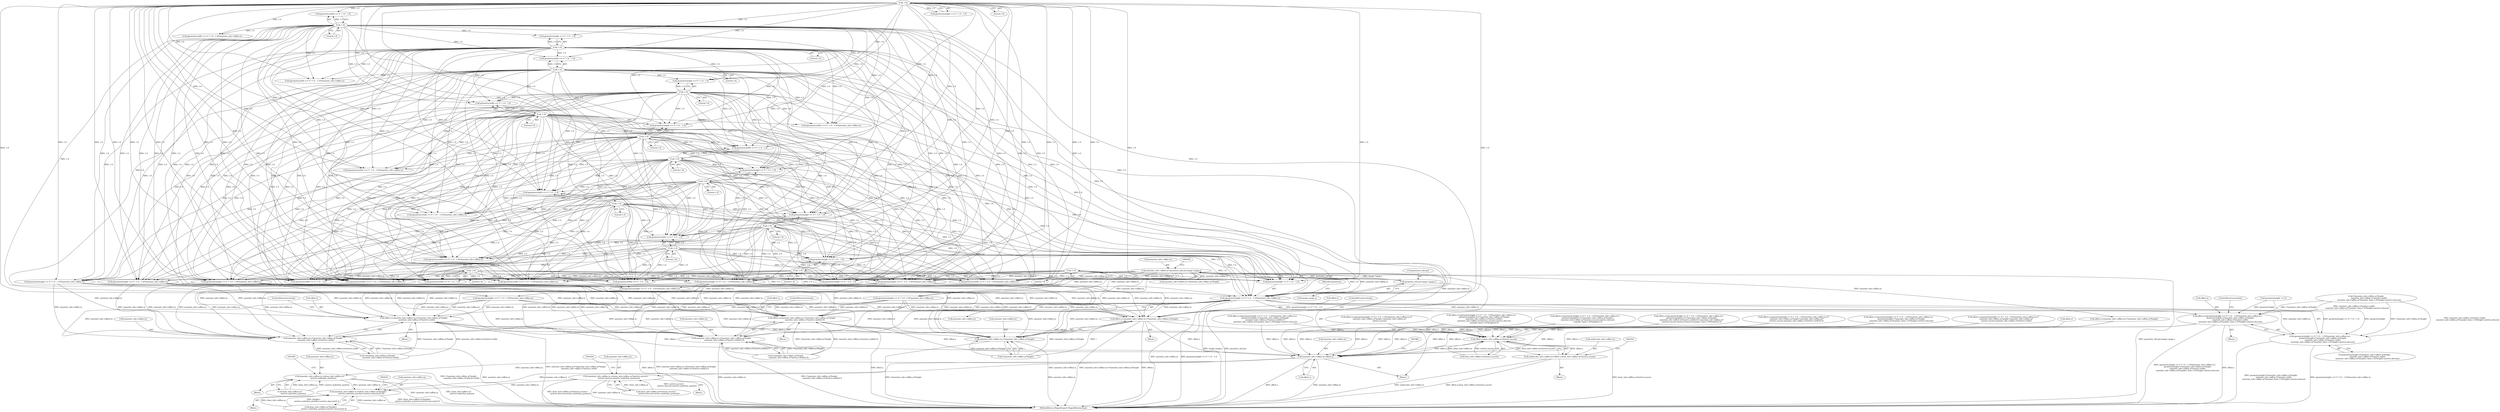 digraph "0_ImageMagick_f595a1985233c399a05c0c37cc41de16a90dd025@pointer" {
"1001531" [label="(Call,(geometry.height == 0 ? 1.0 : -1.0)*annotate_info->affine.ty)"];
"1001539" [label="(Call,-1.0)"];
"1001482" [label="(Call,-1.0)"];
"1000606" [label="(Call,-1.0)"];
"1001418" [label="(Call,-1.0)"];
"1001356" [label="(Call,-1.0)"];
"1001193" [label="(Call,-1.0)"];
"1001127" [label="(Call,-1.0)"];
"1000925" [label="(Call,-1.0)"];
"1000874" [label="(Call,-1.0)"];
"1001305" [label="(Call,-1.0)"];
"1001263" [label="(Call,-1.0)"];
"1000822" [label="(Call,-1.0)"];
"1000764" [label="(Call,-1.0)"];
"1001054" [label="(Call,-1.0)"];
"1000985" [label="(Call,-1.0)"];
"1000440" [label="(Call,annotate_info->affine.ty=geometry_info.psi-image->page.y)"];
"1000446" [label="(Call,geometry_info.psi-image->page.y)"];
"1001526" [label="(Call,offset.y=(geometry.height == 0 ? 1.0 : -1.0)*annotate_info->affine.ty+\n          geometry.height+i*annotate_info->affine.sy*height-\n          annotate_info->affine.rx*metrics.width-\n          annotate_info->affine.sy*(number_lines-1.0)*height+metrics.descent)"];
"1001818" [label="(Call,offset.y-draw_info->affine.sy*metrics.ascent)"];
"1001812" [label="(Call,undercolor_info->affine.ty=offset.y-draw_info->affine.sy*metrics.ascent)"];
"1001872" [label="(Call,annotate_info->affine.ty=offset.y)"];
"1001900" [label="(Call,annotate_info->affine.ty-=(draw_info->affine.sy*(metrics.ascent+\n          metrics.descent-metrics.underline_position)))"];
"1001996" [label="(Call,annotate_info->affine.ty-=(draw_info->affine.sy*(height+\n          metrics.underline_position+metrics.descent)/2.0))"];
"1001945" [label="(Call,annotate_info->affine.ty-=(draw_info->affine.sy*\n            metrics.underline_position))"];
"1001530" [label="(Call,(geometry.height == 0 ? 1.0 : -1.0)*annotate_info->affine.ty+\n          geometry.height+i*annotate_info->affine.sy*height-\n          annotate_info->affine.rx*metrics.width-\n          annotate_info->affine.sy*(number_lines-1.0)*height+metrics.descent)"];
"1001612" [label="(Call,offset.y=annotate_info->affine.ty+i*annotate_info->affine.sy*height)"];
"1001616" [label="(Call,annotate_info->affine.ty+i*annotate_info->affine.sy*height)"];
"1001665" [label="(Call,offset.y=annotate_info->affine.ty+i*annotate_info->affine.sy*height-\n          annotate_info->affine.rx*metrics.width/2.0)"];
"1001669" [label="(Call,annotate_info->affine.ty+i*annotate_info->affine.sy*height-\n          annotate_info->affine.rx*metrics.width/2.0)"];
"1001728" [label="(Call,offset.y=annotate_info->affine.ty+i*annotate_info->affine.sy*height-\n          annotate_info->affine.rx*metrics.width)"];
"1001732" [label="(Call,annotate_info->affine.ty+i*annotate_info->affine.sy*height-\n          annotate_info->affine.rx*metrics.width)"];
"1000697" [label="(Call,offset.y=(geometry.height == 0 ? -1.0 : 1.0)*annotate_info->affine.ty+i*\n          annotate_info->affine.sy*height+annotate_info->affine.sy*\n          metrics.ascent-annotate_info->affine.rx*metrics.width/2.0)"];
"1001613" [label="(Call,offset.y)"];
"1001531" [label="(Call,(geometry.height == 0 ? 1.0 : -1.0)*annotate_info->affine.ty)"];
"1000979" [label="(Call,geometry.width == 0 ? -1.0 : 1.0)"];
"1001054" [label="(Call,-1.0)"];
"1001263" [label="(Call,-1.0)"];
"1001292" [label="(Call,offset.y=(geometry.height == 0 ? 1.0 : -1.0)*annotate_info->affine.ty+\n          geometry.height+i*annotate_info->affine.sy*height-\n          annotate_info->affine.sy*(number_lines-1.0)*height+metrics.descent)"];
"1000816" [label="(Call,geometry.height == 0 ? -1.0 : 1.0)"];
"1001127" [label="(Call,-1.0)"];
"1001873" [label="(Call,annotate_info->affine.ty)"];
"1001530" [label="(Call,(geometry.height == 0 ? 1.0 : -1.0)*annotate_info->affine.ty+\n          geometry.height+i*annotate_info->affine.sy*height-\n          annotate_info->affine.rx*metrics.width-\n          annotate_info->affine.sy*(number_lines-1.0)*height+metrics.descent)"];
"1001298" [label="(Call,geometry.height == 0 ? 1.0 : -1.0)"];
"1001527" [label="(Call,offset.y)"];
"1001900" [label="(Call,annotate_info->affine.ty-=(draw_info->affine.sy*(metrics.ascent+\n          metrics.descent-metrics.underline_position)))"];
"1000529" [label="(Call,offset.y=annotate_info->affine.ty+i*annotate_info->affine.sy*height)"];
"1000875" [label="(Literal,1.0)"];
"1001617" [label="(Call,annotate_info->affine.ty)"];
"1000440" [label="(Call,annotate_info->affine.ty=geometry_info.psi-image->page.y)"];
"1001585" [label="(ControlStructure,break;)"];
"1001257" [label="(Call,geometry.width == 0 ? -1.0 : 1.0)"];
"1001410" [label="(Call,(geometry.height == 0 ? 1.0 : -1.0)*annotate_info->affine.ty)"];
"1001665" [label="(Call,offset.y=annotate_info->affine.ty+i*annotate_info->affine.sy*height-\n          annotate_info->affine.rx*metrics.width/2.0)"];
"1001669" [label="(Call,annotate_info->affine.ty+i*annotate_info->affine.sy*height-\n          annotate_info->affine.rx*metrics.width/2.0)"];
"1000810" [label="(Call,offset.y=(geometry.height == 0 ? -1.0 : 1.0)*annotate_info->affine.ty+i*\n          annotate_info->affine.sy*height+annotate_info->affine.sy*\n          metrics.ascent-annotate_info->affine.rx*metrics.width)"];
"1001350" [label="(Call,geometry.width == 0 ? -1.0 : 1.0)"];
"1001946" [label="(Call,annotate_info->affine.ty)"];
"1001733" [label="(Call,annotate_info->affine.ty)"];
"1001541" [label="(Call,annotate_info->affine.ty)"];
"1001616" [label="(Call,annotate_info->affine.ty+i*annotate_info->affine.sy*height)"];
"1001732" [label="(Call,annotate_info->affine.ty+i*annotate_info->affine.sy*height-\n          annotate_info->affine.rx*metrics.width)"];
"1000756" [label="(Call,(geometry.width == 0 ? 1.0 : -1.0)*annotate_info->affine.tx)"];
"1001047" [label="(Call,(geometry.height == 0 ? -1.0 : 1.0)*annotate_info->affine.ty)"];
"1001483" [label="(Literal,1.0)"];
"1001813" [label="(Call,undercolor_info->affine.ty)"];
"1001405" [label="(Call,offset.y=(geometry.height == 0 ? 1.0 : -1.0)*annotate_info->affine.ty+\n          geometry.height+i*annotate_info->affine.sy*height-\n          annotate_info->affine.rx*metrics.width/2.0-\n          annotate_info->affine.sy*(number_lines-1.0)*height+metrics.descent)"];
"1000594" [label="(Call,offset.y=(geometry.height == 0 ? -1.0 : 1.0)*annotate_info->affine.ty+i*\n          annotate_info->affine.sy*height+annotate_info->affine.sy*\n          metrics.ascent)"];
"1000702" [label="(Call,(geometry.height == 0 ? -1.0 : 1.0)*annotate_info->affine.ty)"];
"1001738" [label="(Call,i*annotate_info->affine.sy*height-\n          annotate_info->affine.rx*metrics.width)"];
"1000867" [label="(Call,(geometry.width == 0 ? -1.0 : 1.0)*annotate_info->affine.tx)"];
"1001757" [label="(ControlStructure,break;)"];
"1001546" [label="(Call,geometry.height+i*annotate_info->affine.sy*height-\n          annotate_info->affine.rx*metrics.width-\n          annotate_info->affine.sy*(number_lines-1.0)*height+metrics.descent)"];
"1001264" [label="(Literal,1.0)"];
"1000913" [label="(Call,offset.y=(geometry.height == 0 ? -1.0 : 1.0)*annotate_info->affine.ty+\n          geometry.height/2.0+i*annotate_info->affine.sy*height+\n          annotate_info->affine.sy*(metrics.ascent+metrics.descent-\n          (number_lines-1.0)*height)/2.0)"];
"1001670" [label="(Call,annotate_info->affine.ty)"];
"1000599" [label="(Call,(geometry.height == 0 ? -1.0 : 1.0)*annotate_info->affine.ty)"];
"1001899" [label="(Block,)"];
"1000925" [label="(Call,-1.0)"];
"1000978" [label="(Call,(geometry.width == 0 ? -1.0 : 1.0)*annotate_info->affine.tx)"];
"1001128" [label="(Literal,1.0)"];
"1000986" [label="(Literal,1.0)"];
"1001474" [label="(Call,(geometry.width == 0 ? 1.0 : -1.0)*annotate_info->affine.tx)"];
"1001675" [label="(Call,i*annotate_info->affine.sy*height-\n          annotate_info->affine.rx*metrics.width/2.0)"];
"1001187" [label="(Call,geometry.height == 0 ? -1.0 : 1.0)"];
"1001533" [label="(Call,geometry.height == 0)"];
"1001475" [label="(Call,geometry.width == 0 ? 1.0 : -1.0)"];
"1001612" [label="(Call,offset.y=annotate_info->affine.ty+i*annotate_info->affine.sy*height)"];
"1001119" [label="(Call,(geometry.width == 0 ? 1.0 : -1.0)*annotate_info->affine.tx)"];
"1002049" [label="(MethodReturn,MagickExport MagickBooleanType)"];
"1001482" [label="(Call,-1.0)"];
"1001633" [label="(Block,)"];
"1002002" [label="(Call,draw_info->affine.sy*(height+\n          metrics.underline_position+metrics.descent)/2.0)"];
"1001944" [label="(Block,)"];
"1001193" [label="(Call,-1.0)"];
"1001996" [label="(Call,annotate_info->affine.ty-=(draw_info->affine.sy*(height+\n          metrics.underline_position+metrics.descent)/2.0))"];
"1000557" [label="(Call,geometry.width == 0 ? -1.0 : 1.0)"];
"1001818" [label="(Call,offset.y-draw_info->affine.sy*metrics.ascent)"];
"1001997" [label="(Call,annotate_info->affine.ty)"];
"1001306" [label="(Literal,1.0)"];
"1001468" [label="(Block,)"];
"1001256" [label="(Call,(geometry.width == 0 ? -1.0 : 1.0)*annotate_info->affine.tx)"];
"1001622" [label="(Call,i*annotate_info->affine.sy*height)"];
"1001055" [label="(Literal,1.0)"];
"1001120" [label="(Call,geometry.width == 0 ? 1.0 : -1.0)"];
"1001698" [label="(Block,)"];
"1001297" [label="(Call,(geometry.height == 0 ? 1.0 : -1.0)*annotate_info->affine.ty)"];
"1000606" [label="(Call,-1.0)"];
"1000641" [label="(Call,(geometry.width == 0 ? -1.0 : 1.0)*annotate_info->affine.tx)"];
"1001526" [label="(Call,offset.y=(geometry.height == 0 ? 1.0 : -1.0)*annotate_info->affine.ty+\n          geometry.height+i*annotate_info->affine.sy*height-\n          annotate_info->affine.rx*metrics.width-\n          annotate_info->affine.sy*(number_lines-1.0)*height+metrics.descent)"];
"1000642" [label="(Call,geometry.width == 0 ? -1.0 : 1.0)"];
"1001666" [label="(Call,offset.y)"];
"1001418" [label="(Call,-1.0)"];
"1000450" [label="(Call,image->page.y)"];
"1001550" [label="(Call,i*annotate_info->affine.sy*height-\n          annotate_info->affine.rx*metrics.width-\n          annotate_info->affine.sy*(number_lines-1.0)*height+metrics.descent)"];
"1000926" [label="(Literal,1.0)"];
"1001819" [label="(Call,offset.y)"];
"1001042" [label="(Call,offset.y=(geometry.height == 0 ? -1.0 : 1.0)*annotate_info->affine.ty+\n          geometry.height/2.0+i*annotate_info->affine.sy*height-\n          annotate_info->affine.rx*metrics.width/2.0+annotate_info->affine.sy*\n          (metrics.ascent+metrics.descent-(number_lines-1.0)*height)/2.0)"];
"1001532" [label="(Call,geometry.height == 0 ? 1.0 : -1.0)"];
"1000600" [label="(Call,geometry.height == 0 ? -1.0 : 1.0)"];
"1001186" [label="(Call,(geometry.height == 0 ? -1.0 : 1.0)*annotate_info->affine.ty)"];
"1001631" [label="(ControlStructure,break;)"];
"1000822" [label="(Call,-1.0)"];
"1001356" [label="(Call,-1.0)"];
"1001878" [label="(Call,offset.y)"];
"1001729" [label="(Call,offset.y)"];
"1000823" [label="(Literal,1.0)"];
"1000446" [label="(Call,geometry_info.psi-image->page.y)"];
"1001548" [label="(Identifier,geometry)"];
"1001945" [label="(Call,annotate_info->affine.ty-=(draw_info->affine.sy*\n            metrics.underline_position))"];
"1001357" [label="(Literal,1.0)"];
"1000757" [label="(Call,geometry.width == 0 ? 1.0 : -1.0)"];
"1000868" [label="(Call,geometry.width == 0 ? -1.0 : 1.0)"];
"1000765" [label="(Literal,1.0)"];
"1000607" [label="(Literal,1.0)"];
"1000874" [label="(Call,-1.0)"];
"1001539" [label="(Call,-1.0)"];
"1001901" [label="(Call,annotate_info->affine.ty)"];
"1001194" [label="(Literal,1.0)"];
"1000416" [label="(Block,)"];
"1000447" [label="(Call,geometry_info.psi)"];
"1001728" [label="(Call,offset.y=annotate_info->affine.ty+i*annotate_info->affine.sy*height-\n          annotate_info->affine.rx*metrics.width)"];
"1000764" [label="(Call,-1.0)"];
"1000918" [label="(Call,(geometry.height == 0 ? -1.0 : 1.0)*annotate_info->affine.ty)"];
"1001540" [label="(Literal,1.0)"];
"1000556" [label="(Call,(geometry.width == 0 ? -1.0 : 1.0)*annotate_info->affine.tx)"];
"1000815" [label="(Call,(geometry.height == 0 ? -1.0 : 1.0)*annotate_info->affine.ty)"];
"1001411" [label="(Call,geometry.height == 0 ? 1.0 : -1.0)"];
"1001951" [label="(Call,draw_info->affine.sy*\n            metrics.underline_position)"];
"1001419" [label="(Literal,1.0)"];
"1001592" [label="(Block,)"];
"1001906" [label="(Call,draw_info->affine.sy*(metrics.ascent+\n          metrics.descent-metrics.underline_position))"];
"1000533" [label="(Call,annotate_info->affine.ty+i*annotate_info->affine.sy*height)"];
"1001696" [label="(ControlStructure,break;)"];
"1001305" [label="(Call,-1.0)"];
"1000985" [label="(Call,-1.0)"];
"1000703" [label="(Call,geometry.height == 0 ? -1.0 : 1.0)"];
"1001768" [label="(Block,)"];
"1001822" [label="(Call,draw_info->affine.sy*metrics.ascent)"];
"1001048" [label="(Call,geometry.height == 0 ? -1.0 : 1.0)"];
"1001181" [label="(Call,offset.y=(geometry.height == 0 ? -1.0 : 1.0)*annotate_info->affine.ty+\n          geometry.height/2.0+i*annotate_info->affine.sy*height-\n          annotate_info->affine.rx*metrics.width+\n          annotate_info->affine.sy*(metrics.ascent+metrics.descent-\n          (number_lines-1.0)*height)/2.0)"];
"1001812" [label="(Call,undercolor_info->affine.ty=offset.y-draw_info->affine.sy*metrics.ascent)"];
"1001872" [label="(Call,annotate_info->affine.ty=offset.y)"];
"1001995" [label="(Block,)"];
"1001349" [label="(Call,(geometry.width == 0 ? -1.0 : 1.0)*annotate_info->affine.tx)"];
"1000441" [label="(Call,annotate_info->affine.ty)"];
"1000919" [label="(Call,geometry.height == 0 ? -1.0 : 1.0)"];
"1001531" -> "1001530"  [label="AST: "];
"1001531" -> "1001541"  [label="CFG: "];
"1001532" -> "1001531"  [label="AST: "];
"1001541" -> "1001531"  [label="AST: "];
"1001548" -> "1001531"  [label="CFG: "];
"1001531" -> "1002049"  [label="DDG: geometry.height == 0 ? 1.0 : -1.0"];
"1001531" -> "1002049"  [label="DDG: annotate_info->affine.ty"];
"1001531" -> "1001526"  [label="DDG: geometry.height == 0 ? 1.0 : -1.0"];
"1001531" -> "1001526"  [label="DDG: annotate_info->affine.ty"];
"1001531" -> "1001530"  [label="DDG: geometry.height == 0 ? 1.0 : -1.0"];
"1001531" -> "1001530"  [label="DDG: annotate_info->affine.ty"];
"1001539" -> "1001531"  [label="DDG: 1.0"];
"1001482" -> "1001531"  [label="DDG: 1.0"];
"1000606" -> "1001531"  [label="DDG: 1.0"];
"1001418" -> "1001531"  [label="DDG: 1.0"];
"1001356" -> "1001531"  [label="DDG: 1.0"];
"1001193" -> "1001531"  [label="DDG: 1.0"];
"1001127" -> "1001531"  [label="DDG: 1.0"];
"1000925" -> "1001531"  [label="DDG: 1.0"];
"1000874" -> "1001531"  [label="DDG: 1.0"];
"1001305" -> "1001531"  [label="DDG: 1.0"];
"1001263" -> "1001531"  [label="DDG: 1.0"];
"1000822" -> "1001531"  [label="DDG: 1.0"];
"1000764" -> "1001531"  [label="DDG: 1.0"];
"1001054" -> "1001531"  [label="DDG: 1.0"];
"1000985" -> "1001531"  [label="DDG: 1.0"];
"1000440" -> "1001531"  [label="DDG: annotate_info->affine.ty"];
"1001531" -> "1001612"  [label="DDG: annotate_info->affine.ty"];
"1001531" -> "1001616"  [label="DDG: annotate_info->affine.ty"];
"1001531" -> "1001665"  [label="DDG: annotate_info->affine.ty"];
"1001531" -> "1001669"  [label="DDG: annotate_info->affine.ty"];
"1001531" -> "1001728"  [label="DDG: annotate_info->affine.ty"];
"1001531" -> "1001732"  [label="DDG: annotate_info->affine.ty"];
"1001539" -> "1001532"  [label="AST: "];
"1001539" -> "1001540"  [label="CFG: "];
"1001540" -> "1001539"  [label="AST: "];
"1001532" -> "1001539"  [label="CFG: "];
"1001539" -> "1000556"  [label="DDG: 1.0"];
"1001539" -> "1000557"  [label="DDG: 1.0"];
"1001539" -> "1000641"  [label="DDG: 1.0"];
"1001539" -> "1000642"  [label="DDG: 1.0"];
"1001539" -> "1000702"  [label="DDG: 1.0"];
"1001539" -> "1000703"  [label="DDG: 1.0"];
"1001539" -> "1001532"  [label="DDG: 1.0"];
"1001482" -> "1001475"  [label="AST: "];
"1001482" -> "1001483"  [label="CFG: "];
"1001483" -> "1001482"  [label="AST: "];
"1001475" -> "1001482"  [label="CFG: "];
"1001482" -> "1000556"  [label="DDG: 1.0"];
"1001482" -> "1000557"  [label="DDG: 1.0"];
"1001482" -> "1000641"  [label="DDG: 1.0"];
"1001482" -> "1000642"  [label="DDG: 1.0"];
"1001482" -> "1000702"  [label="DDG: 1.0"];
"1001482" -> "1000703"  [label="DDG: 1.0"];
"1001482" -> "1001474"  [label="DDG: 1.0"];
"1001482" -> "1001475"  [label="DDG: 1.0"];
"1001482" -> "1001532"  [label="DDG: 1.0"];
"1000606" -> "1000600"  [label="AST: "];
"1000606" -> "1000607"  [label="CFG: "];
"1000607" -> "1000606"  [label="AST: "];
"1000600" -> "1000606"  [label="CFG: "];
"1000606" -> "1000556"  [label="DDG: 1.0"];
"1000606" -> "1000557"  [label="DDG: 1.0"];
"1000606" -> "1000599"  [label="DDG: 1.0"];
"1000606" -> "1000600"  [label="DDG: 1.0"];
"1000606" -> "1000641"  [label="DDG: 1.0"];
"1000606" -> "1000642"  [label="DDG: 1.0"];
"1000606" -> "1000702"  [label="DDG: 1.0"];
"1000606" -> "1000703"  [label="DDG: 1.0"];
"1000606" -> "1000756"  [label="DDG: 1.0"];
"1000606" -> "1000757"  [label="DDG: 1.0"];
"1000606" -> "1000815"  [label="DDG: 1.0"];
"1000606" -> "1000816"  [label="DDG: 1.0"];
"1000606" -> "1000867"  [label="DDG: 1.0"];
"1000606" -> "1000868"  [label="DDG: 1.0"];
"1000606" -> "1000918"  [label="DDG: 1.0"];
"1000606" -> "1000919"  [label="DDG: 1.0"];
"1000606" -> "1000978"  [label="DDG: 1.0"];
"1000606" -> "1000979"  [label="DDG: 1.0"];
"1000606" -> "1001047"  [label="DDG: 1.0"];
"1000606" -> "1001048"  [label="DDG: 1.0"];
"1000606" -> "1001119"  [label="DDG: 1.0"];
"1000606" -> "1001120"  [label="DDG: 1.0"];
"1000606" -> "1001186"  [label="DDG: 1.0"];
"1000606" -> "1001187"  [label="DDG: 1.0"];
"1000606" -> "1001256"  [label="DDG: 1.0"];
"1000606" -> "1001257"  [label="DDG: 1.0"];
"1000606" -> "1001297"  [label="DDG: 1.0"];
"1000606" -> "1001298"  [label="DDG: 1.0"];
"1000606" -> "1001349"  [label="DDG: 1.0"];
"1000606" -> "1001350"  [label="DDG: 1.0"];
"1000606" -> "1001410"  [label="DDG: 1.0"];
"1000606" -> "1001411"  [label="DDG: 1.0"];
"1000606" -> "1001474"  [label="DDG: 1.0"];
"1000606" -> "1001475"  [label="DDG: 1.0"];
"1000606" -> "1001532"  [label="DDG: 1.0"];
"1001418" -> "1001411"  [label="AST: "];
"1001418" -> "1001419"  [label="CFG: "];
"1001419" -> "1001418"  [label="AST: "];
"1001411" -> "1001418"  [label="CFG: "];
"1001418" -> "1000556"  [label="DDG: 1.0"];
"1001418" -> "1000557"  [label="DDG: 1.0"];
"1001418" -> "1000641"  [label="DDG: 1.0"];
"1001418" -> "1000642"  [label="DDG: 1.0"];
"1001418" -> "1000702"  [label="DDG: 1.0"];
"1001418" -> "1000703"  [label="DDG: 1.0"];
"1001418" -> "1001410"  [label="DDG: 1.0"];
"1001418" -> "1001411"  [label="DDG: 1.0"];
"1001418" -> "1001474"  [label="DDG: 1.0"];
"1001418" -> "1001475"  [label="DDG: 1.0"];
"1001418" -> "1001532"  [label="DDG: 1.0"];
"1001356" -> "1001350"  [label="AST: "];
"1001356" -> "1001357"  [label="CFG: "];
"1001357" -> "1001356"  [label="AST: "];
"1001350" -> "1001356"  [label="CFG: "];
"1001356" -> "1000556"  [label="DDG: 1.0"];
"1001356" -> "1000557"  [label="DDG: 1.0"];
"1001356" -> "1000641"  [label="DDG: 1.0"];
"1001356" -> "1000642"  [label="DDG: 1.0"];
"1001356" -> "1000702"  [label="DDG: 1.0"];
"1001356" -> "1000703"  [label="DDG: 1.0"];
"1001356" -> "1001349"  [label="DDG: 1.0"];
"1001356" -> "1001350"  [label="DDG: 1.0"];
"1001356" -> "1001410"  [label="DDG: 1.0"];
"1001356" -> "1001411"  [label="DDG: 1.0"];
"1001356" -> "1001474"  [label="DDG: 1.0"];
"1001356" -> "1001475"  [label="DDG: 1.0"];
"1001356" -> "1001532"  [label="DDG: 1.0"];
"1001193" -> "1001187"  [label="AST: "];
"1001193" -> "1001194"  [label="CFG: "];
"1001194" -> "1001193"  [label="AST: "];
"1001187" -> "1001193"  [label="CFG: "];
"1001193" -> "1000556"  [label="DDG: 1.0"];
"1001193" -> "1000557"  [label="DDG: 1.0"];
"1001193" -> "1000641"  [label="DDG: 1.0"];
"1001193" -> "1000642"  [label="DDG: 1.0"];
"1001193" -> "1000702"  [label="DDG: 1.0"];
"1001193" -> "1000703"  [label="DDG: 1.0"];
"1001193" -> "1001186"  [label="DDG: 1.0"];
"1001193" -> "1001187"  [label="DDG: 1.0"];
"1001193" -> "1001349"  [label="DDG: 1.0"];
"1001193" -> "1001350"  [label="DDG: 1.0"];
"1001193" -> "1001410"  [label="DDG: 1.0"];
"1001193" -> "1001411"  [label="DDG: 1.0"];
"1001193" -> "1001474"  [label="DDG: 1.0"];
"1001193" -> "1001475"  [label="DDG: 1.0"];
"1001193" -> "1001532"  [label="DDG: 1.0"];
"1001127" -> "1001120"  [label="AST: "];
"1001127" -> "1001128"  [label="CFG: "];
"1001128" -> "1001127"  [label="AST: "];
"1001120" -> "1001127"  [label="CFG: "];
"1001127" -> "1000556"  [label="DDG: 1.0"];
"1001127" -> "1000557"  [label="DDG: 1.0"];
"1001127" -> "1000641"  [label="DDG: 1.0"];
"1001127" -> "1000642"  [label="DDG: 1.0"];
"1001127" -> "1000702"  [label="DDG: 1.0"];
"1001127" -> "1000703"  [label="DDG: 1.0"];
"1001127" -> "1001119"  [label="DDG: 1.0"];
"1001127" -> "1001120"  [label="DDG: 1.0"];
"1001127" -> "1001186"  [label="DDG: 1.0"];
"1001127" -> "1001187"  [label="DDG: 1.0"];
"1001127" -> "1001349"  [label="DDG: 1.0"];
"1001127" -> "1001350"  [label="DDG: 1.0"];
"1001127" -> "1001410"  [label="DDG: 1.0"];
"1001127" -> "1001411"  [label="DDG: 1.0"];
"1001127" -> "1001474"  [label="DDG: 1.0"];
"1001127" -> "1001475"  [label="DDG: 1.0"];
"1001127" -> "1001532"  [label="DDG: 1.0"];
"1000925" -> "1000919"  [label="AST: "];
"1000925" -> "1000926"  [label="CFG: "];
"1000926" -> "1000925"  [label="AST: "];
"1000919" -> "1000925"  [label="CFG: "];
"1000925" -> "1000556"  [label="DDG: 1.0"];
"1000925" -> "1000557"  [label="DDG: 1.0"];
"1000925" -> "1000641"  [label="DDG: 1.0"];
"1000925" -> "1000642"  [label="DDG: 1.0"];
"1000925" -> "1000702"  [label="DDG: 1.0"];
"1000925" -> "1000703"  [label="DDG: 1.0"];
"1000925" -> "1000918"  [label="DDG: 1.0"];
"1000925" -> "1000919"  [label="DDG: 1.0"];
"1000925" -> "1001119"  [label="DDG: 1.0"];
"1000925" -> "1001120"  [label="DDG: 1.0"];
"1000925" -> "1001186"  [label="DDG: 1.0"];
"1000925" -> "1001187"  [label="DDG: 1.0"];
"1000925" -> "1001349"  [label="DDG: 1.0"];
"1000925" -> "1001350"  [label="DDG: 1.0"];
"1000925" -> "1001410"  [label="DDG: 1.0"];
"1000925" -> "1001411"  [label="DDG: 1.0"];
"1000925" -> "1001474"  [label="DDG: 1.0"];
"1000925" -> "1001475"  [label="DDG: 1.0"];
"1000925" -> "1001532"  [label="DDG: 1.0"];
"1000874" -> "1000868"  [label="AST: "];
"1000874" -> "1000875"  [label="CFG: "];
"1000875" -> "1000874"  [label="AST: "];
"1000868" -> "1000874"  [label="CFG: "];
"1000874" -> "1000556"  [label="DDG: 1.0"];
"1000874" -> "1000557"  [label="DDG: 1.0"];
"1000874" -> "1000641"  [label="DDG: 1.0"];
"1000874" -> "1000642"  [label="DDG: 1.0"];
"1000874" -> "1000702"  [label="DDG: 1.0"];
"1000874" -> "1000703"  [label="DDG: 1.0"];
"1000874" -> "1000867"  [label="DDG: 1.0"];
"1000874" -> "1000868"  [label="DDG: 1.0"];
"1000874" -> "1000918"  [label="DDG: 1.0"];
"1000874" -> "1000919"  [label="DDG: 1.0"];
"1000874" -> "1001119"  [label="DDG: 1.0"];
"1000874" -> "1001120"  [label="DDG: 1.0"];
"1000874" -> "1001186"  [label="DDG: 1.0"];
"1000874" -> "1001187"  [label="DDG: 1.0"];
"1000874" -> "1001349"  [label="DDG: 1.0"];
"1000874" -> "1001350"  [label="DDG: 1.0"];
"1000874" -> "1001410"  [label="DDG: 1.0"];
"1000874" -> "1001411"  [label="DDG: 1.0"];
"1000874" -> "1001474"  [label="DDG: 1.0"];
"1000874" -> "1001475"  [label="DDG: 1.0"];
"1000874" -> "1001532"  [label="DDG: 1.0"];
"1001305" -> "1001298"  [label="AST: "];
"1001305" -> "1001306"  [label="CFG: "];
"1001306" -> "1001305"  [label="AST: "];
"1001298" -> "1001305"  [label="CFG: "];
"1001305" -> "1000556"  [label="DDG: 1.0"];
"1001305" -> "1000557"  [label="DDG: 1.0"];
"1001305" -> "1000641"  [label="DDG: 1.0"];
"1001305" -> "1000642"  [label="DDG: 1.0"];
"1001305" -> "1000702"  [label="DDG: 1.0"];
"1001305" -> "1000703"  [label="DDG: 1.0"];
"1001305" -> "1000867"  [label="DDG: 1.0"];
"1001305" -> "1000868"  [label="DDG: 1.0"];
"1001305" -> "1000918"  [label="DDG: 1.0"];
"1001305" -> "1000919"  [label="DDG: 1.0"];
"1001305" -> "1001119"  [label="DDG: 1.0"];
"1001305" -> "1001120"  [label="DDG: 1.0"];
"1001305" -> "1001186"  [label="DDG: 1.0"];
"1001305" -> "1001187"  [label="DDG: 1.0"];
"1001305" -> "1001297"  [label="DDG: 1.0"];
"1001305" -> "1001298"  [label="DDG: 1.0"];
"1001305" -> "1001349"  [label="DDG: 1.0"];
"1001305" -> "1001350"  [label="DDG: 1.0"];
"1001305" -> "1001410"  [label="DDG: 1.0"];
"1001305" -> "1001411"  [label="DDG: 1.0"];
"1001305" -> "1001474"  [label="DDG: 1.0"];
"1001305" -> "1001475"  [label="DDG: 1.0"];
"1001305" -> "1001532"  [label="DDG: 1.0"];
"1001263" -> "1001257"  [label="AST: "];
"1001263" -> "1001264"  [label="CFG: "];
"1001264" -> "1001263"  [label="AST: "];
"1001257" -> "1001263"  [label="CFG: "];
"1001263" -> "1000556"  [label="DDG: 1.0"];
"1001263" -> "1000557"  [label="DDG: 1.0"];
"1001263" -> "1000641"  [label="DDG: 1.0"];
"1001263" -> "1000642"  [label="DDG: 1.0"];
"1001263" -> "1000702"  [label="DDG: 1.0"];
"1001263" -> "1000703"  [label="DDG: 1.0"];
"1001263" -> "1000867"  [label="DDG: 1.0"];
"1001263" -> "1000868"  [label="DDG: 1.0"];
"1001263" -> "1000918"  [label="DDG: 1.0"];
"1001263" -> "1000919"  [label="DDG: 1.0"];
"1001263" -> "1001119"  [label="DDG: 1.0"];
"1001263" -> "1001120"  [label="DDG: 1.0"];
"1001263" -> "1001186"  [label="DDG: 1.0"];
"1001263" -> "1001187"  [label="DDG: 1.0"];
"1001263" -> "1001256"  [label="DDG: 1.0"];
"1001263" -> "1001257"  [label="DDG: 1.0"];
"1001263" -> "1001297"  [label="DDG: 1.0"];
"1001263" -> "1001298"  [label="DDG: 1.0"];
"1001263" -> "1001349"  [label="DDG: 1.0"];
"1001263" -> "1001350"  [label="DDG: 1.0"];
"1001263" -> "1001410"  [label="DDG: 1.0"];
"1001263" -> "1001411"  [label="DDG: 1.0"];
"1001263" -> "1001474"  [label="DDG: 1.0"];
"1001263" -> "1001475"  [label="DDG: 1.0"];
"1001263" -> "1001532"  [label="DDG: 1.0"];
"1000822" -> "1000816"  [label="AST: "];
"1000822" -> "1000823"  [label="CFG: "];
"1000823" -> "1000822"  [label="AST: "];
"1000816" -> "1000822"  [label="CFG: "];
"1000822" -> "1000556"  [label="DDG: 1.0"];
"1000822" -> "1000557"  [label="DDG: 1.0"];
"1000822" -> "1000641"  [label="DDG: 1.0"];
"1000822" -> "1000642"  [label="DDG: 1.0"];
"1000822" -> "1000702"  [label="DDG: 1.0"];
"1000822" -> "1000703"  [label="DDG: 1.0"];
"1000822" -> "1000815"  [label="DDG: 1.0"];
"1000822" -> "1000816"  [label="DDG: 1.0"];
"1000822" -> "1000867"  [label="DDG: 1.0"];
"1000822" -> "1000868"  [label="DDG: 1.0"];
"1000822" -> "1000918"  [label="DDG: 1.0"];
"1000822" -> "1000919"  [label="DDG: 1.0"];
"1000822" -> "1001119"  [label="DDG: 1.0"];
"1000822" -> "1001120"  [label="DDG: 1.0"];
"1000822" -> "1001186"  [label="DDG: 1.0"];
"1000822" -> "1001187"  [label="DDG: 1.0"];
"1000822" -> "1001256"  [label="DDG: 1.0"];
"1000822" -> "1001257"  [label="DDG: 1.0"];
"1000822" -> "1001297"  [label="DDG: 1.0"];
"1000822" -> "1001298"  [label="DDG: 1.0"];
"1000822" -> "1001349"  [label="DDG: 1.0"];
"1000822" -> "1001350"  [label="DDG: 1.0"];
"1000822" -> "1001410"  [label="DDG: 1.0"];
"1000822" -> "1001411"  [label="DDG: 1.0"];
"1000822" -> "1001474"  [label="DDG: 1.0"];
"1000822" -> "1001475"  [label="DDG: 1.0"];
"1000822" -> "1001532"  [label="DDG: 1.0"];
"1000764" -> "1000757"  [label="AST: "];
"1000764" -> "1000765"  [label="CFG: "];
"1000765" -> "1000764"  [label="AST: "];
"1000757" -> "1000764"  [label="CFG: "];
"1000764" -> "1000556"  [label="DDG: 1.0"];
"1000764" -> "1000557"  [label="DDG: 1.0"];
"1000764" -> "1000641"  [label="DDG: 1.0"];
"1000764" -> "1000642"  [label="DDG: 1.0"];
"1000764" -> "1000702"  [label="DDG: 1.0"];
"1000764" -> "1000703"  [label="DDG: 1.0"];
"1000764" -> "1000756"  [label="DDG: 1.0"];
"1000764" -> "1000757"  [label="DDG: 1.0"];
"1000764" -> "1000815"  [label="DDG: 1.0"];
"1000764" -> "1000816"  [label="DDG: 1.0"];
"1000764" -> "1000867"  [label="DDG: 1.0"];
"1000764" -> "1000868"  [label="DDG: 1.0"];
"1000764" -> "1000918"  [label="DDG: 1.0"];
"1000764" -> "1000919"  [label="DDG: 1.0"];
"1000764" -> "1001119"  [label="DDG: 1.0"];
"1000764" -> "1001120"  [label="DDG: 1.0"];
"1000764" -> "1001186"  [label="DDG: 1.0"];
"1000764" -> "1001187"  [label="DDG: 1.0"];
"1000764" -> "1001256"  [label="DDG: 1.0"];
"1000764" -> "1001257"  [label="DDG: 1.0"];
"1000764" -> "1001297"  [label="DDG: 1.0"];
"1000764" -> "1001298"  [label="DDG: 1.0"];
"1000764" -> "1001349"  [label="DDG: 1.0"];
"1000764" -> "1001350"  [label="DDG: 1.0"];
"1000764" -> "1001410"  [label="DDG: 1.0"];
"1000764" -> "1001411"  [label="DDG: 1.0"];
"1000764" -> "1001474"  [label="DDG: 1.0"];
"1000764" -> "1001475"  [label="DDG: 1.0"];
"1000764" -> "1001532"  [label="DDG: 1.0"];
"1001054" -> "1001048"  [label="AST: "];
"1001054" -> "1001055"  [label="CFG: "];
"1001055" -> "1001054"  [label="AST: "];
"1001048" -> "1001054"  [label="CFG: "];
"1001054" -> "1000556"  [label="DDG: 1.0"];
"1001054" -> "1000557"  [label="DDG: 1.0"];
"1001054" -> "1000641"  [label="DDG: 1.0"];
"1001054" -> "1000642"  [label="DDG: 1.0"];
"1001054" -> "1000702"  [label="DDG: 1.0"];
"1001054" -> "1000703"  [label="DDG: 1.0"];
"1001054" -> "1000756"  [label="DDG: 1.0"];
"1001054" -> "1000757"  [label="DDG: 1.0"];
"1001054" -> "1000815"  [label="DDG: 1.0"];
"1001054" -> "1000816"  [label="DDG: 1.0"];
"1001054" -> "1000867"  [label="DDG: 1.0"];
"1001054" -> "1000868"  [label="DDG: 1.0"];
"1001054" -> "1000918"  [label="DDG: 1.0"];
"1001054" -> "1000919"  [label="DDG: 1.0"];
"1001054" -> "1001047"  [label="DDG: 1.0"];
"1001054" -> "1001048"  [label="DDG: 1.0"];
"1001054" -> "1001119"  [label="DDG: 1.0"];
"1001054" -> "1001120"  [label="DDG: 1.0"];
"1001054" -> "1001186"  [label="DDG: 1.0"];
"1001054" -> "1001187"  [label="DDG: 1.0"];
"1001054" -> "1001256"  [label="DDG: 1.0"];
"1001054" -> "1001257"  [label="DDG: 1.0"];
"1001054" -> "1001297"  [label="DDG: 1.0"];
"1001054" -> "1001298"  [label="DDG: 1.0"];
"1001054" -> "1001349"  [label="DDG: 1.0"];
"1001054" -> "1001350"  [label="DDG: 1.0"];
"1001054" -> "1001410"  [label="DDG: 1.0"];
"1001054" -> "1001411"  [label="DDG: 1.0"];
"1001054" -> "1001474"  [label="DDG: 1.0"];
"1001054" -> "1001475"  [label="DDG: 1.0"];
"1001054" -> "1001532"  [label="DDG: 1.0"];
"1000985" -> "1000979"  [label="AST: "];
"1000985" -> "1000986"  [label="CFG: "];
"1000986" -> "1000985"  [label="AST: "];
"1000979" -> "1000985"  [label="CFG: "];
"1000985" -> "1000556"  [label="DDG: 1.0"];
"1000985" -> "1000557"  [label="DDG: 1.0"];
"1000985" -> "1000641"  [label="DDG: 1.0"];
"1000985" -> "1000642"  [label="DDG: 1.0"];
"1000985" -> "1000702"  [label="DDG: 1.0"];
"1000985" -> "1000703"  [label="DDG: 1.0"];
"1000985" -> "1000756"  [label="DDG: 1.0"];
"1000985" -> "1000757"  [label="DDG: 1.0"];
"1000985" -> "1000815"  [label="DDG: 1.0"];
"1000985" -> "1000816"  [label="DDG: 1.0"];
"1000985" -> "1000867"  [label="DDG: 1.0"];
"1000985" -> "1000868"  [label="DDG: 1.0"];
"1000985" -> "1000918"  [label="DDG: 1.0"];
"1000985" -> "1000919"  [label="DDG: 1.0"];
"1000985" -> "1000978"  [label="DDG: 1.0"];
"1000985" -> "1000979"  [label="DDG: 1.0"];
"1000985" -> "1001047"  [label="DDG: 1.0"];
"1000985" -> "1001048"  [label="DDG: 1.0"];
"1000985" -> "1001119"  [label="DDG: 1.0"];
"1000985" -> "1001120"  [label="DDG: 1.0"];
"1000985" -> "1001186"  [label="DDG: 1.0"];
"1000985" -> "1001187"  [label="DDG: 1.0"];
"1000985" -> "1001256"  [label="DDG: 1.0"];
"1000985" -> "1001257"  [label="DDG: 1.0"];
"1000985" -> "1001297"  [label="DDG: 1.0"];
"1000985" -> "1001298"  [label="DDG: 1.0"];
"1000985" -> "1001349"  [label="DDG: 1.0"];
"1000985" -> "1001350"  [label="DDG: 1.0"];
"1000985" -> "1001410"  [label="DDG: 1.0"];
"1000985" -> "1001411"  [label="DDG: 1.0"];
"1000985" -> "1001474"  [label="DDG: 1.0"];
"1000985" -> "1001475"  [label="DDG: 1.0"];
"1000985" -> "1001532"  [label="DDG: 1.0"];
"1000440" -> "1000416"  [label="AST: "];
"1000440" -> "1000446"  [label="CFG: "];
"1000441" -> "1000440"  [label="AST: "];
"1000446" -> "1000440"  [label="AST: "];
"1000456" -> "1000440"  [label="CFG: "];
"1000440" -> "1002049"  [label="DDG: geometry_info.psi-image->page.y"];
"1000446" -> "1000440"  [label="DDG: geometry_info.psi"];
"1000446" -> "1000440"  [label="DDG: image->page.y"];
"1000440" -> "1000529"  [label="DDG: annotate_info->affine.ty"];
"1000440" -> "1000533"  [label="DDG: annotate_info->affine.ty"];
"1000440" -> "1000599"  [label="DDG: annotate_info->affine.ty"];
"1000440" -> "1000702"  [label="DDG: annotate_info->affine.ty"];
"1000440" -> "1000815"  [label="DDG: annotate_info->affine.ty"];
"1000440" -> "1000918"  [label="DDG: annotate_info->affine.ty"];
"1000440" -> "1001047"  [label="DDG: annotate_info->affine.ty"];
"1000440" -> "1001186"  [label="DDG: annotate_info->affine.ty"];
"1000440" -> "1001297"  [label="DDG: annotate_info->affine.ty"];
"1000440" -> "1001410"  [label="DDG: annotate_info->affine.ty"];
"1000440" -> "1001612"  [label="DDG: annotate_info->affine.ty"];
"1000440" -> "1001616"  [label="DDG: annotate_info->affine.ty"];
"1000440" -> "1001665"  [label="DDG: annotate_info->affine.ty"];
"1000440" -> "1001669"  [label="DDG: annotate_info->affine.ty"];
"1000440" -> "1001728"  [label="DDG: annotate_info->affine.ty"];
"1000440" -> "1001732"  [label="DDG: annotate_info->affine.ty"];
"1000446" -> "1000450"  [label="CFG: "];
"1000447" -> "1000446"  [label="AST: "];
"1000450" -> "1000446"  [label="AST: "];
"1000446" -> "1002049"  [label="DDG: image->page.y"];
"1000446" -> "1002049"  [label="DDG: geometry_info.psi"];
"1001526" -> "1001468"  [label="AST: "];
"1001526" -> "1001530"  [label="CFG: "];
"1001527" -> "1001526"  [label="AST: "];
"1001530" -> "1001526"  [label="AST: "];
"1001585" -> "1001526"  [label="CFG: "];
"1001526" -> "1002049"  [label="DDG: (geometry.height == 0 ? 1.0 : -1.0)*annotate_info->affine.ty+\n          geometry.height+i*annotate_info->affine.sy*height-\n          annotate_info->affine.rx*metrics.width-\n          annotate_info->affine.sy*(number_lines-1.0)*height+metrics.descent"];
"1001526" -> "1002049"  [label="DDG: offset.y"];
"1001533" -> "1001526"  [label="DDG: geometry.height"];
"1001550" -> "1001526"  [label="DDG: i*annotate_info->affine.sy*height"];
"1001550" -> "1001526"  [label="DDG: annotate_info->affine.rx*metrics.width-\n          annotate_info->affine.sy*(number_lines-1.0)*height+metrics.descent"];
"1001526" -> "1001818"  [label="DDG: offset.y"];
"1001526" -> "1001872"  [label="DDG: offset.y"];
"1001818" -> "1001812"  [label="AST: "];
"1001818" -> "1001822"  [label="CFG: "];
"1001819" -> "1001818"  [label="AST: "];
"1001822" -> "1001818"  [label="AST: "];
"1001812" -> "1001818"  [label="CFG: "];
"1001818" -> "1002049"  [label="DDG: draw_info->affine.sy*metrics.ascent"];
"1001818" -> "1001812"  [label="DDG: offset.y"];
"1001818" -> "1001812"  [label="DDG: draw_info->affine.sy*metrics.ascent"];
"1000594" -> "1001818"  [label="DDG: offset.y"];
"1001181" -> "1001818"  [label="DDG: offset.y"];
"1001728" -> "1001818"  [label="DDG: offset.y"];
"1000529" -> "1001818"  [label="DDG: offset.y"];
"1001042" -> "1001818"  [label="DDG: offset.y"];
"1000810" -> "1001818"  [label="DDG: offset.y"];
"1001292" -> "1001818"  [label="DDG: offset.y"];
"1000913" -> "1001818"  [label="DDG: offset.y"];
"1001665" -> "1001818"  [label="DDG: offset.y"];
"1001405" -> "1001818"  [label="DDG: offset.y"];
"1000697" -> "1001818"  [label="DDG: offset.y"];
"1001612" -> "1001818"  [label="DDG: offset.y"];
"1001822" -> "1001818"  [label="DDG: draw_info->affine.sy"];
"1001822" -> "1001818"  [label="DDG: metrics.ascent"];
"1001818" -> "1001872"  [label="DDG: offset.y"];
"1001812" -> "1001768"  [label="AST: "];
"1001813" -> "1001812"  [label="AST: "];
"1001832" -> "1001812"  [label="CFG: "];
"1001812" -> "1002049"  [label="DDG: undercolor_info->affine.ty"];
"1001812" -> "1002049"  [label="DDG: offset.y-draw_info->affine.sy*metrics.ascent"];
"1001872" -> "1000416"  [label="AST: "];
"1001872" -> "1001878"  [label="CFG: "];
"1001873" -> "1001872"  [label="AST: "];
"1001878" -> "1001872"  [label="AST: "];
"1001882" -> "1001872"  [label="CFG: "];
"1001872" -> "1002049"  [label="DDG: offset.y"];
"1001872" -> "1002049"  [label="DDG: annotate_info->affine.ty"];
"1000594" -> "1001872"  [label="DDG: offset.y"];
"1001181" -> "1001872"  [label="DDG: offset.y"];
"1001728" -> "1001872"  [label="DDG: offset.y"];
"1000529" -> "1001872"  [label="DDG: offset.y"];
"1001042" -> "1001872"  [label="DDG: offset.y"];
"1000810" -> "1001872"  [label="DDG: offset.y"];
"1001292" -> "1001872"  [label="DDG: offset.y"];
"1000913" -> "1001872"  [label="DDG: offset.y"];
"1001665" -> "1001872"  [label="DDG: offset.y"];
"1001405" -> "1001872"  [label="DDG: offset.y"];
"1000697" -> "1001872"  [label="DDG: offset.y"];
"1001612" -> "1001872"  [label="DDG: offset.y"];
"1001872" -> "1001900"  [label="DDG: annotate_info->affine.ty"];
"1001872" -> "1001945"  [label="DDG: annotate_info->affine.ty"];
"1001872" -> "1001996"  [label="DDG: annotate_info->affine.ty"];
"1001900" -> "1001899"  [label="AST: "];
"1001900" -> "1001906"  [label="CFG: "];
"1001901" -> "1001900"  [label="AST: "];
"1001906" -> "1001900"  [label="AST: "];
"1001924" -> "1001900"  [label="CFG: "];
"1001900" -> "1002049"  [label="DDG: annotate_info->affine.ty"];
"1001900" -> "1002049"  [label="DDG: draw_info->affine.sy*(metrics.ascent+\n          metrics.descent-metrics.underline_position)"];
"1001906" -> "1001900"  [label="DDG: draw_info->affine.sy"];
"1001906" -> "1001900"  [label="DDG: metrics.ascent+\n          metrics.descent-metrics.underline_position"];
"1001900" -> "1001996"  [label="DDG: annotate_info->affine.ty"];
"1001996" -> "1001995"  [label="AST: "];
"1001996" -> "1002002"  [label="CFG: "];
"1001997" -> "1001996"  [label="AST: "];
"1002002" -> "1001996"  [label="AST: "];
"1002020" -> "1001996"  [label="CFG: "];
"1001996" -> "1002049"  [label="DDG: draw_info->affine.sy*(height+\n          metrics.underline_position+metrics.descent)/2.0"];
"1001996" -> "1002049"  [label="DDG: annotate_info->affine.ty"];
"1002002" -> "1001996"  [label="DDG: draw_info->affine.sy"];
"1002002" -> "1001996"  [label="DDG: (height+\n          metrics.underline_position+metrics.descent)/2.0"];
"1001945" -> "1001996"  [label="DDG: annotate_info->affine.ty"];
"1001945" -> "1001944"  [label="AST: "];
"1001945" -> "1001951"  [label="CFG: "];
"1001946" -> "1001945"  [label="AST: "];
"1001951" -> "1001945"  [label="AST: "];
"1001961" -> "1001945"  [label="CFG: "];
"1001945" -> "1002049"  [label="DDG: annotate_info->affine.ty"];
"1001945" -> "1002049"  [label="DDG: draw_info->affine.sy*\n            metrics.underline_position"];
"1001951" -> "1001945"  [label="DDG: draw_info->affine.sy"];
"1001951" -> "1001945"  [label="DDG: metrics.underline_position"];
"1001530" -> "1001546"  [label="CFG: "];
"1001546" -> "1001530"  [label="AST: "];
"1001530" -> "1002049"  [label="DDG: (geometry.height == 0 ? 1.0 : -1.0)*annotate_info->affine.ty"];
"1001530" -> "1002049"  [label="DDG: geometry.height+i*annotate_info->affine.sy*height-\n          annotate_info->affine.rx*metrics.width-\n          annotate_info->affine.sy*(number_lines-1.0)*height+metrics.descent"];
"1001533" -> "1001530"  [label="DDG: geometry.height"];
"1001550" -> "1001530"  [label="DDG: i*annotate_info->affine.sy*height"];
"1001550" -> "1001530"  [label="DDG: annotate_info->affine.rx*metrics.width-\n          annotate_info->affine.sy*(number_lines-1.0)*height+metrics.descent"];
"1001612" -> "1001592"  [label="AST: "];
"1001612" -> "1001616"  [label="CFG: "];
"1001613" -> "1001612"  [label="AST: "];
"1001616" -> "1001612"  [label="AST: "];
"1001631" -> "1001612"  [label="CFG: "];
"1001612" -> "1002049"  [label="DDG: annotate_info->affine.ty+i*annotate_info->affine.sy*height"];
"1001612" -> "1002049"  [label="DDG: offset.y"];
"1000702" -> "1001612"  [label="DDG: annotate_info->affine.ty"];
"1001047" -> "1001612"  [label="DDG: annotate_info->affine.ty"];
"1001297" -> "1001612"  [label="DDG: annotate_info->affine.ty"];
"1001186" -> "1001612"  [label="DDG: annotate_info->affine.ty"];
"1000815" -> "1001612"  [label="DDG: annotate_info->affine.ty"];
"1001410" -> "1001612"  [label="DDG: annotate_info->affine.ty"];
"1000918" -> "1001612"  [label="DDG: annotate_info->affine.ty"];
"1000599" -> "1001612"  [label="DDG: annotate_info->affine.ty"];
"1001622" -> "1001612"  [label="DDG: i"];
"1001622" -> "1001612"  [label="DDG: annotate_info->affine.sy*height"];
"1001616" -> "1001622"  [label="CFG: "];
"1001617" -> "1001616"  [label="AST: "];
"1001622" -> "1001616"  [label="AST: "];
"1001616" -> "1002049"  [label="DDG: annotate_info->affine.ty"];
"1001616" -> "1002049"  [label="DDG: i*annotate_info->affine.sy*height"];
"1000702" -> "1001616"  [label="DDG: annotate_info->affine.ty"];
"1001047" -> "1001616"  [label="DDG: annotate_info->affine.ty"];
"1001297" -> "1001616"  [label="DDG: annotate_info->affine.ty"];
"1001186" -> "1001616"  [label="DDG: annotate_info->affine.ty"];
"1000815" -> "1001616"  [label="DDG: annotate_info->affine.ty"];
"1001410" -> "1001616"  [label="DDG: annotate_info->affine.ty"];
"1000918" -> "1001616"  [label="DDG: annotate_info->affine.ty"];
"1000599" -> "1001616"  [label="DDG: annotate_info->affine.ty"];
"1001622" -> "1001616"  [label="DDG: i"];
"1001622" -> "1001616"  [label="DDG: annotate_info->affine.sy*height"];
"1001665" -> "1001633"  [label="AST: "];
"1001665" -> "1001669"  [label="CFG: "];
"1001666" -> "1001665"  [label="AST: "];
"1001669" -> "1001665"  [label="AST: "];
"1001696" -> "1001665"  [label="CFG: "];
"1001665" -> "1002049"  [label="DDG: annotate_info->affine.ty+i*annotate_info->affine.sy*height-\n          annotate_info->affine.rx*metrics.width/2.0"];
"1001665" -> "1002049"  [label="DDG: offset.y"];
"1000702" -> "1001665"  [label="DDG: annotate_info->affine.ty"];
"1001047" -> "1001665"  [label="DDG: annotate_info->affine.ty"];
"1001297" -> "1001665"  [label="DDG: annotate_info->affine.ty"];
"1001186" -> "1001665"  [label="DDG: annotate_info->affine.ty"];
"1000815" -> "1001665"  [label="DDG: annotate_info->affine.ty"];
"1001410" -> "1001665"  [label="DDG: annotate_info->affine.ty"];
"1000918" -> "1001665"  [label="DDG: annotate_info->affine.ty"];
"1000599" -> "1001665"  [label="DDG: annotate_info->affine.ty"];
"1001675" -> "1001665"  [label="DDG: i*annotate_info->affine.sy*height"];
"1001675" -> "1001665"  [label="DDG: annotate_info->affine.rx*metrics.width/2.0"];
"1001669" -> "1001675"  [label="CFG: "];
"1001670" -> "1001669"  [label="AST: "];
"1001675" -> "1001669"  [label="AST: "];
"1001669" -> "1002049"  [label="DDG: annotate_info->affine.ty"];
"1001669" -> "1002049"  [label="DDG: i*annotate_info->affine.sy*height-\n          annotate_info->affine.rx*metrics.width/2.0"];
"1000702" -> "1001669"  [label="DDG: annotate_info->affine.ty"];
"1001047" -> "1001669"  [label="DDG: annotate_info->affine.ty"];
"1001297" -> "1001669"  [label="DDG: annotate_info->affine.ty"];
"1001186" -> "1001669"  [label="DDG: annotate_info->affine.ty"];
"1000815" -> "1001669"  [label="DDG: annotate_info->affine.ty"];
"1001410" -> "1001669"  [label="DDG: annotate_info->affine.ty"];
"1000918" -> "1001669"  [label="DDG: annotate_info->affine.ty"];
"1000599" -> "1001669"  [label="DDG: annotate_info->affine.ty"];
"1001675" -> "1001669"  [label="DDG: i*annotate_info->affine.sy*height"];
"1001675" -> "1001669"  [label="DDG: annotate_info->affine.rx*metrics.width/2.0"];
"1001728" -> "1001698"  [label="AST: "];
"1001728" -> "1001732"  [label="CFG: "];
"1001729" -> "1001728"  [label="AST: "];
"1001732" -> "1001728"  [label="AST: "];
"1001757" -> "1001728"  [label="CFG: "];
"1001728" -> "1002049"  [label="DDG: annotate_info->affine.ty+i*annotate_info->affine.sy*height-\n          annotate_info->affine.rx*metrics.width"];
"1001728" -> "1002049"  [label="DDG: offset.y"];
"1000702" -> "1001728"  [label="DDG: annotate_info->affine.ty"];
"1001047" -> "1001728"  [label="DDG: annotate_info->affine.ty"];
"1001297" -> "1001728"  [label="DDG: annotate_info->affine.ty"];
"1001186" -> "1001728"  [label="DDG: annotate_info->affine.ty"];
"1000815" -> "1001728"  [label="DDG: annotate_info->affine.ty"];
"1001410" -> "1001728"  [label="DDG: annotate_info->affine.ty"];
"1000918" -> "1001728"  [label="DDG: annotate_info->affine.ty"];
"1000599" -> "1001728"  [label="DDG: annotate_info->affine.ty"];
"1001738" -> "1001728"  [label="DDG: i*annotate_info->affine.sy*height"];
"1001738" -> "1001728"  [label="DDG: annotate_info->affine.rx*metrics.width"];
"1001732" -> "1001738"  [label="CFG: "];
"1001733" -> "1001732"  [label="AST: "];
"1001738" -> "1001732"  [label="AST: "];
"1001732" -> "1002049"  [label="DDG: i*annotate_info->affine.sy*height-\n          annotate_info->affine.rx*metrics.width"];
"1001732" -> "1002049"  [label="DDG: annotate_info->affine.ty"];
"1000702" -> "1001732"  [label="DDG: annotate_info->affine.ty"];
"1001047" -> "1001732"  [label="DDG: annotate_info->affine.ty"];
"1001297" -> "1001732"  [label="DDG: annotate_info->affine.ty"];
"1001186" -> "1001732"  [label="DDG: annotate_info->affine.ty"];
"1000815" -> "1001732"  [label="DDG: annotate_info->affine.ty"];
"1001410" -> "1001732"  [label="DDG: annotate_info->affine.ty"];
"1000918" -> "1001732"  [label="DDG: annotate_info->affine.ty"];
"1000599" -> "1001732"  [label="DDG: annotate_info->affine.ty"];
"1001738" -> "1001732"  [label="DDG: i*annotate_info->affine.sy*height"];
"1001738" -> "1001732"  [label="DDG: annotate_info->affine.rx*metrics.width"];
}
